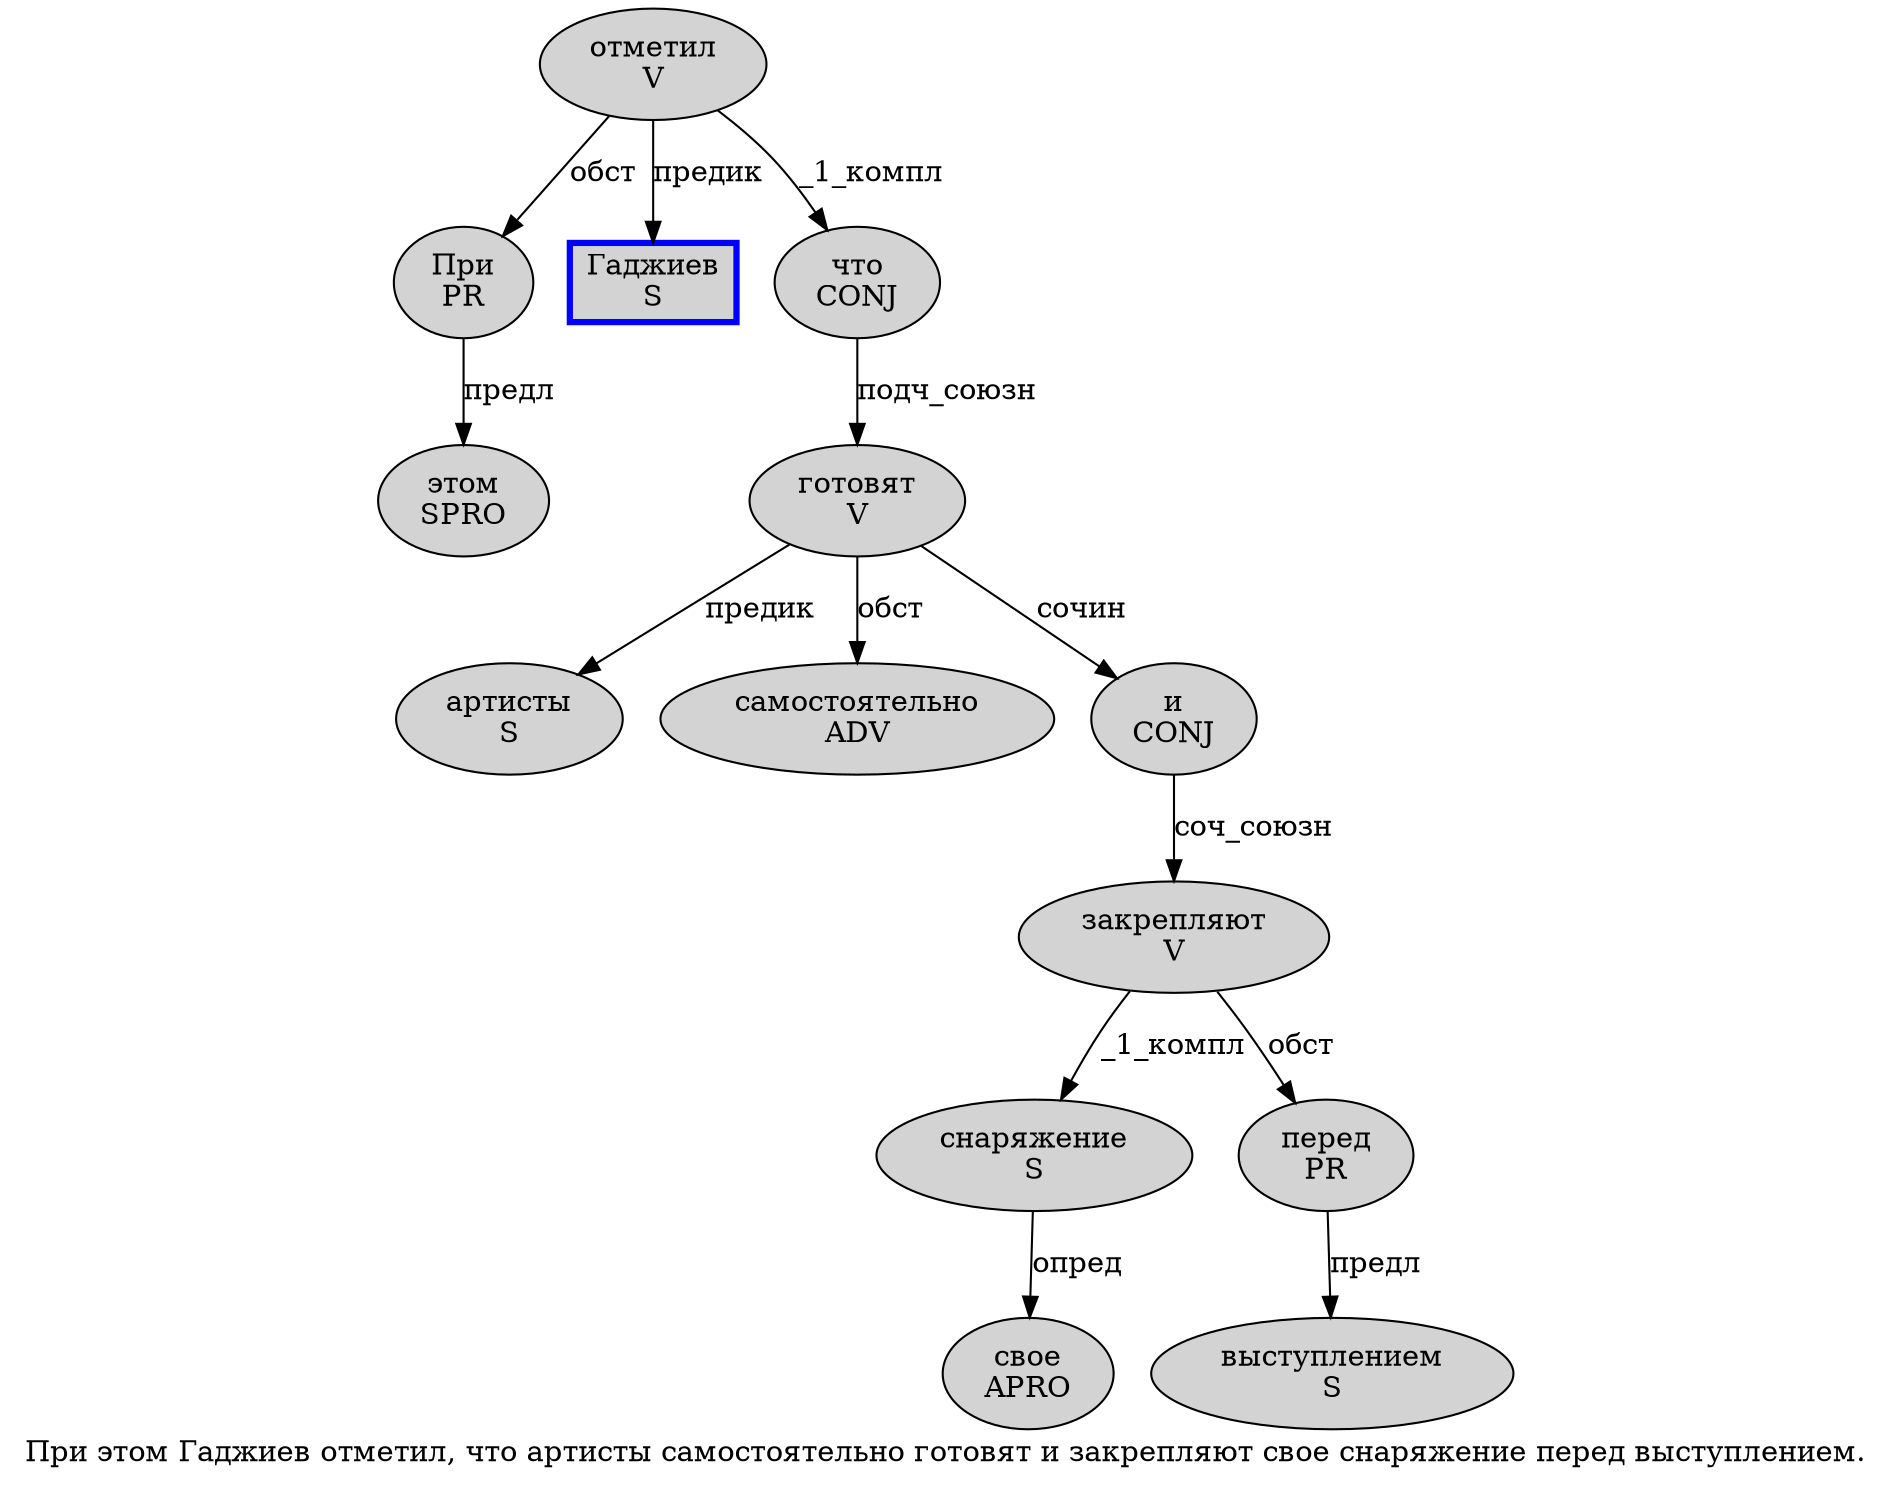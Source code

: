 digraph SENTENCE_1221 {
	graph [label="При этом Гаджиев отметил, что артисты самостоятельно готовят и закрепляют свое снаряжение перед выступлением."]
	node [style=filled]
		0 [label="При
PR" color="" fillcolor=lightgray penwidth=1 shape=ellipse]
		1 [label="этом
SPRO" color="" fillcolor=lightgray penwidth=1 shape=ellipse]
		2 [label="Гаджиев
S" color=blue fillcolor=lightgray penwidth=3 shape=box]
		3 [label="отметил
V" color="" fillcolor=lightgray penwidth=1 shape=ellipse]
		5 [label="что
CONJ" color="" fillcolor=lightgray penwidth=1 shape=ellipse]
		6 [label="артисты
S" color="" fillcolor=lightgray penwidth=1 shape=ellipse]
		7 [label="самостоятельно
ADV" color="" fillcolor=lightgray penwidth=1 shape=ellipse]
		8 [label="готовят
V" color="" fillcolor=lightgray penwidth=1 shape=ellipse]
		9 [label="и
CONJ" color="" fillcolor=lightgray penwidth=1 shape=ellipse]
		10 [label="закрепляют
V" color="" fillcolor=lightgray penwidth=1 shape=ellipse]
		11 [label="свое
APRO" color="" fillcolor=lightgray penwidth=1 shape=ellipse]
		12 [label="снаряжение
S" color="" fillcolor=lightgray penwidth=1 shape=ellipse]
		13 [label="перед
PR" color="" fillcolor=lightgray penwidth=1 shape=ellipse]
		14 [label="выступлением
S" color="" fillcolor=lightgray penwidth=1 shape=ellipse]
			0 -> 1 [label="предл"]
			9 -> 10 [label="соч_союзн"]
			5 -> 8 [label="подч_союзн"]
			13 -> 14 [label="предл"]
			12 -> 11 [label="опред"]
			8 -> 6 [label="предик"]
			8 -> 7 [label="обст"]
			8 -> 9 [label="сочин"]
			3 -> 0 [label="обст"]
			3 -> 2 [label="предик"]
			3 -> 5 [label="_1_компл"]
			10 -> 12 [label="_1_компл"]
			10 -> 13 [label="обст"]
}